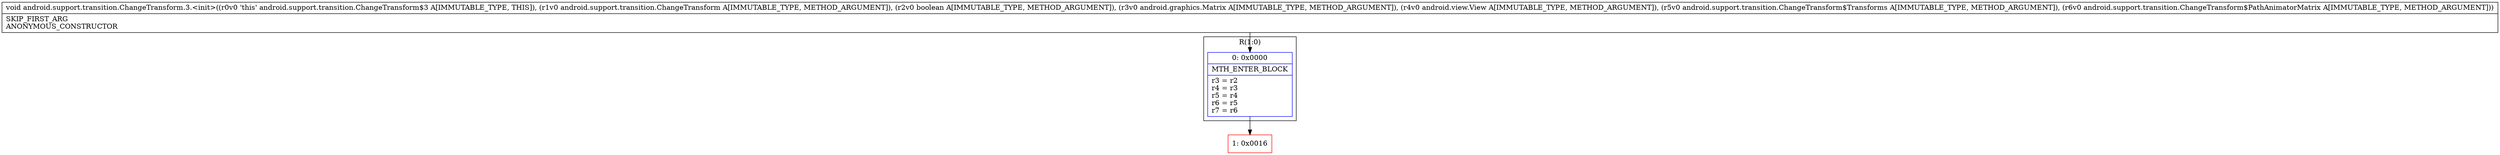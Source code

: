 digraph "CFG forandroid.support.transition.ChangeTransform.3.\<init\>(Landroid\/support\/transition\/ChangeTransform;ZLandroid\/graphics\/Matrix;Landroid\/view\/View;Landroid\/support\/transition\/ChangeTransform$Transforms;Landroid\/support\/transition\/ChangeTransform$PathAnimatorMatrix;)V" {
subgraph cluster_Region_270593792 {
label = "R(1:0)";
node [shape=record,color=blue];
Node_0 [shape=record,label="{0\:\ 0x0000|MTH_ENTER_BLOCK\l|r3 = r2\lr4 = r3\lr5 = r4\lr6 = r5\lr7 = r6\l}"];
}
Node_1 [shape=record,color=red,label="{1\:\ 0x0016}"];
MethodNode[shape=record,label="{void android.support.transition.ChangeTransform.3.\<init\>((r0v0 'this' android.support.transition.ChangeTransform$3 A[IMMUTABLE_TYPE, THIS]), (r1v0 android.support.transition.ChangeTransform A[IMMUTABLE_TYPE, METHOD_ARGUMENT]), (r2v0 boolean A[IMMUTABLE_TYPE, METHOD_ARGUMENT]), (r3v0 android.graphics.Matrix A[IMMUTABLE_TYPE, METHOD_ARGUMENT]), (r4v0 android.view.View A[IMMUTABLE_TYPE, METHOD_ARGUMENT]), (r5v0 android.support.transition.ChangeTransform$Transforms A[IMMUTABLE_TYPE, METHOD_ARGUMENT]), (r6v0 android.support.transition.ChangeTransform$PathAnimatorMatrix A[IMMUTABLE_TYPE, METHOD_ARGUMENT]))  | SKIP_FIRST_ARG\lANONYMOUS_CONSTRUCTOR\l}"];
MethodNode -> Node_0;
Node_0 -> Node_1;
}

